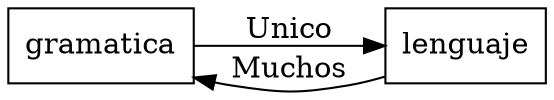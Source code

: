 // digraph G {

//   rankdir=LR;

//   /* Entities */
//   qi [shape="point"];
//   q0 [label="q0" shape="circle"];
//   q1 [label="q1" shape="circle"];
//   q2 [label="q2" shape="circle"];
//   q3 [label="q3" shape="doublecircle"];
  
//   /* Relationships */
//   qi -> q0;
//   q0 -> q0 [label="a"];
//   q0 -> q1 [label="b"];
//   q1 -> q2 [label="a"];
//   q1 -> q3 [label="b"];
//   q2 -> q1 [label="b"];
//   q3 -> q3 [label="a"];
//   q3 -> q3 [label="b"];

//   /* Ranks */
// }

// digraph b {
//   rankdir=LR;

//   /* Entities */
//   qi [shape="point"];
//   q0 [shape="circle"];
//   q1 [shape="circle"];
//   q2 [shape="doublecircle"];
  
//   /* Relationships */
//   qi -> q0;
//   q0 -> q0 [label=a];
//   q0 -> q1 [label=b];
//   q1 -> q0 [label=a];
//   q1 -> {q1, q2} [label=b];
//   q2 -> q2 [label=a];
//   q2 -> q1 [label=b];


//   /* Ranks */
  
// }

// digraph G {


//   /* Entities */
//   qi [shape=point];
//   q0 [shape=circle];
//   q1 [shape=circle];
//   q2 [shape=circle];
//   q3 [shape=circle];

//   /* Relationships */
//   qi -> q0;
//   q0 -> q0 [label=a];
//   q0 -> q1 [label=b];
//   q0 -> q2 [label=c];
//   q1 -> q3 [label=b];
//   q2 -> q1 [label=c];
//   q2 -> q2 [label=c];
//   q3 -> q3 [label=b];

//   rankdir = LR;
// }

digraph g{
	rankdir=LR;

	g [label=gramatica, shape= rectangle]
	l [label=lenguaje, shape= rectangle]

	g -> l [label=Unico]
	l -> g [label=Muchos]
}
